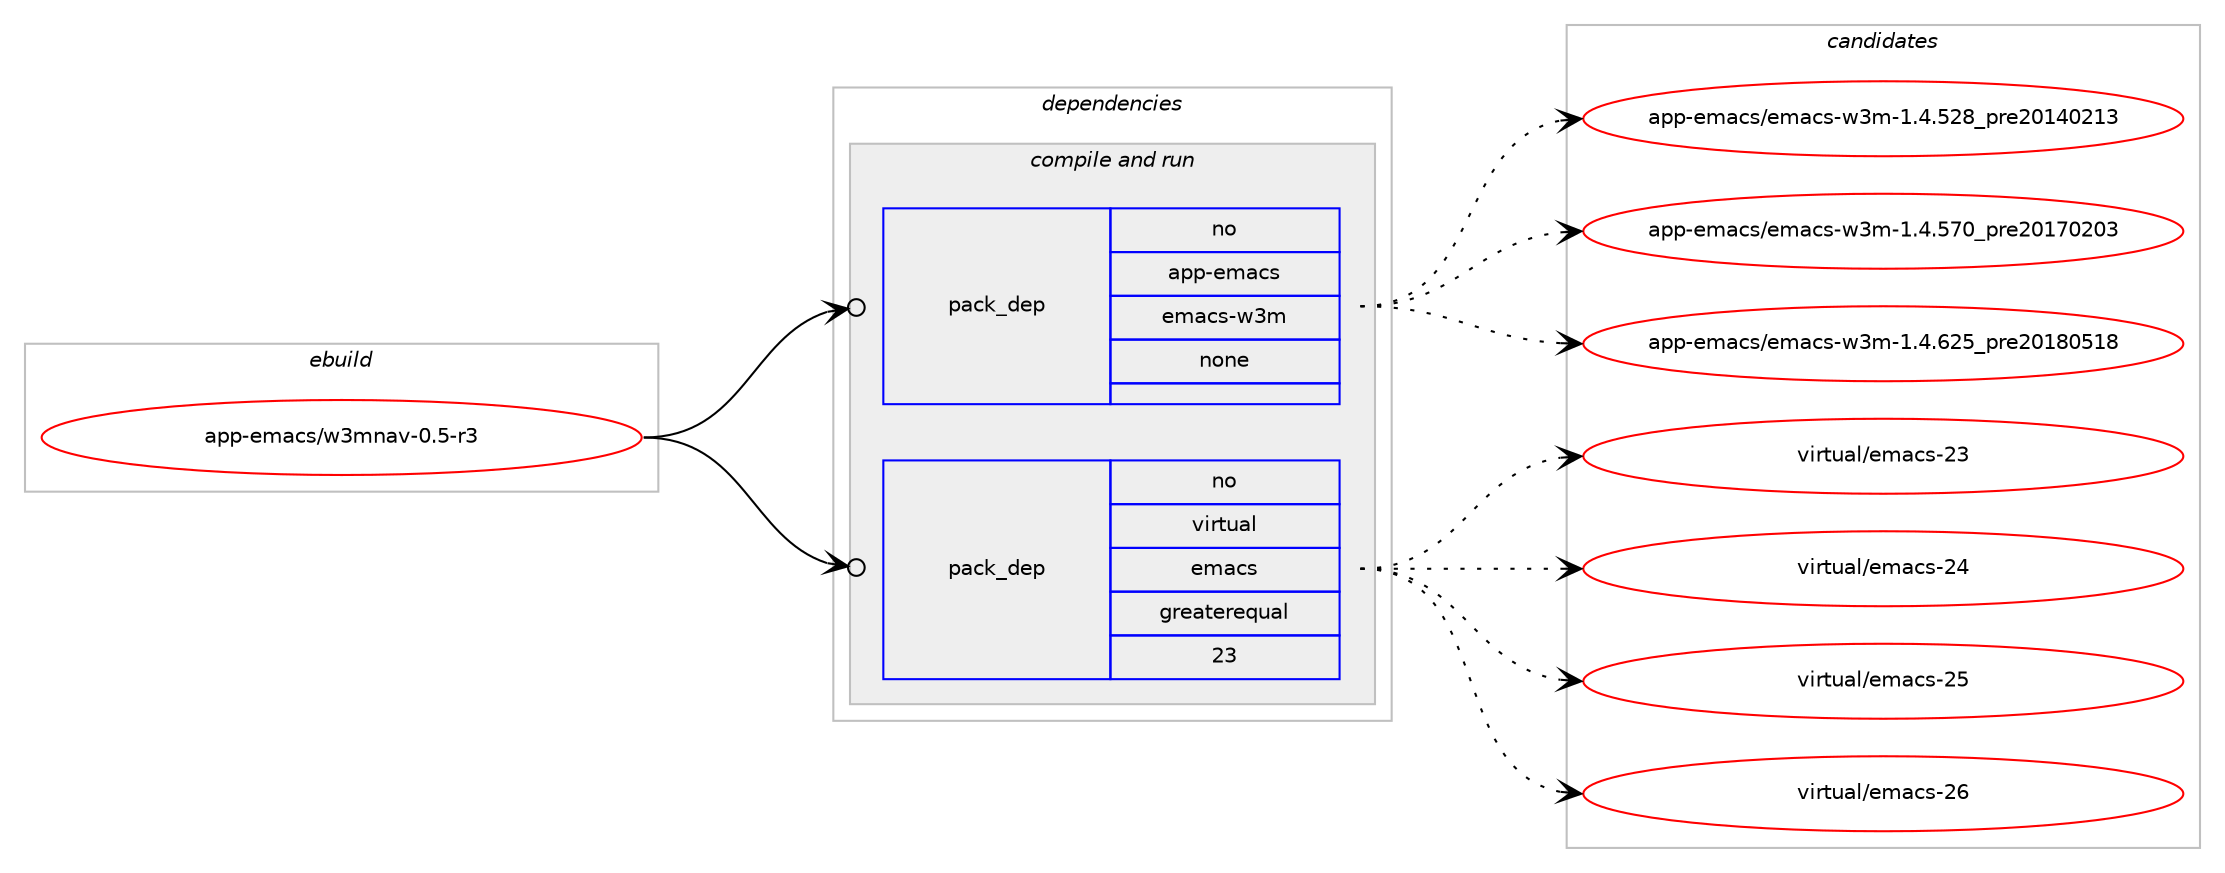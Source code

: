 digraph prolog {

# *************
# Graph options
# *************

newrank=true;
concentrate=true;
compound=true;
graph [rankdir=LR,fontname=Helvetica,fontsize=10,ranksep=1.5];#, ranksep=2.5, nodesep=0.2];
edge  [arrowhead=vee];
node  [fontname=Helvetica,fontsize=10];

# **********
# The ebuild
# **********

subgraph cluster_leftcol {
color=gray;
rank=same;
label=<<i>ebuild</i>>;
id [label="app-emacs/w3mnav-0.5-r3", color=red, width=4, href="../app-emacs/w3mnav-0.5-r3.svg"];
}

# ****************
# The dependencies
# ****************

subgraph cluster_midcol {
color=gray;
label=<<i>dependencies</i>>;
subgraph cluster_compile {
fillcolor="#eeeeee";
style=filled;
label=<<i>compile</i>>;
}
subgraph cluster_compileandrun {
fillcolor="#eeeeee";
style=filled;
label=<<i>compile and run</i>>;
subgraph pack2488 {
dependency3115 [label=<<TABLE BORDER="0" CELLBORDER="1" CELLSPACING="0" CELLPADDING="4" WIDTH="220"><TR><TD ROWSPAN="6" CELLPADDING="30">pack_dep</TD></TR><TR><TD WIDTH="110">no</TD></TR><TR><TD>app-emacs</TD></TR><TR><TD>emacs-w3m</TD></TR><TR><TD>none</TD></TR><TR><TD></TD></TR></TABLE>>, shape=none, color=blue];
}
id:e -> dependency3115:w [weight=20,style="solid",arrowhead="odotvee"];
subgraph pack2489 {
dependency3116 [label=<<TABLE BORDER="0" CELLBORDER="1" CELLSPACING="0" CELLPADDING="4" WIDTH="220"><TR><TD ROWSPAN="6" CELLPADDING="30">pack_dep</TD></TR><TR><TD WIDTH="110">no</TD></TR><TR><TD>virtual</TD></TR><TR><TD>emacs</TD></TR><TR><TD>greaterequal</TD></TR><TR><TD>23</TD></TR></TABLE>>, shape=none, color=blue];
}
id:e -> dependency3116:w [weight=20,style="solid",arrowhead="odotvee"];
}
subgraph cluster_run {
fillcolor="#eeeeee";
style=filled;
label=<<i>run</i>>;
}
}

# **************
# The candidates
# **************

subgraph cluster_choices {
rank=same;
color=gray;
label=<<i>candidates</i>>;

subgraph choice2488 {
color=black;
nodesep=1;
choice9711211245101109979911547101109979911545119511094549465246535056951121141015048495248504951 [label="app-emacs/emacs-w3m-1.4.528_pre20140213", color=red, width=4,href="../app-emacs/emacs-w3m-1.4.528_pre20140213.svg"];
choice9711211245101109979911547101109979911545119511094549465246535548951121141015048495548504851 [label="app-emacs/emacs-w3m-1.4.570_pre20170203", color=red, width=4,href="../app-emacs/emacs-w3m-1.4.570_pre20170203.svg"];
choice9711211245101109979911547101109979911545119511094549465246545053951121141015048495648534956 [label="app-emacs/emacs-w3m-1.4.625_pre20180518", color=red, width=4,href="../app-emacs/emacs-w3m-1.4.625_pre20180518.svg"];
dependency3115:e -> choice9711211245101109979911547101109979911545119511094549465246535056951121141015048495248504951:w [style=dotted,weight="100"];
dependency3115:e -> choice9711211245101109979911547101109979911545119511094549465246535548951121141015048495548504851:w [style=dotted,weight="100"];
dependency3115:e -> choice9711211245101109979911547101109979911545119511094549465246545053951121141015048495648534956:w [style=dotted,weight="100"];
}
subgraph choice2489 {
color=black;
nodesep=1;
choice11810511411611797108471011099799115455051 [label="virtual/emacs-23", color=red, width=4,href="../virtual/emacs-23.svg"];
choice11810511411611797108471011099799115455052 [label="virtual/emacs-24", color=red, width=4,href="../virtual/emacs-24.svg"];
choice11810511411611797108471011099799115455053 [label="virtual/emacs-25", color=red, width=4,href="../virtual/emacs-25.svg"];
choice11810511411611797108471011099799115455054 [label="virtual/emacs-26", color=red, width=4,href="../virtual/emacs-26.svg"];
dependency3116:e -> choice11810511411611797108471011099799115455051:w [style=dotted,weight="100"];
dependency3116:e -> choice11810511411611797108471011099799115455052:w [style=dotted,weight="100"];
dependency3116:e -> choice11810511411611797108471011099799115455053:w [style=dotted,weight="100"];
dependency3116:e -> choice11810511411611797108471011099799115455054:w [style=dotted,weight="100"];
}
}

}
